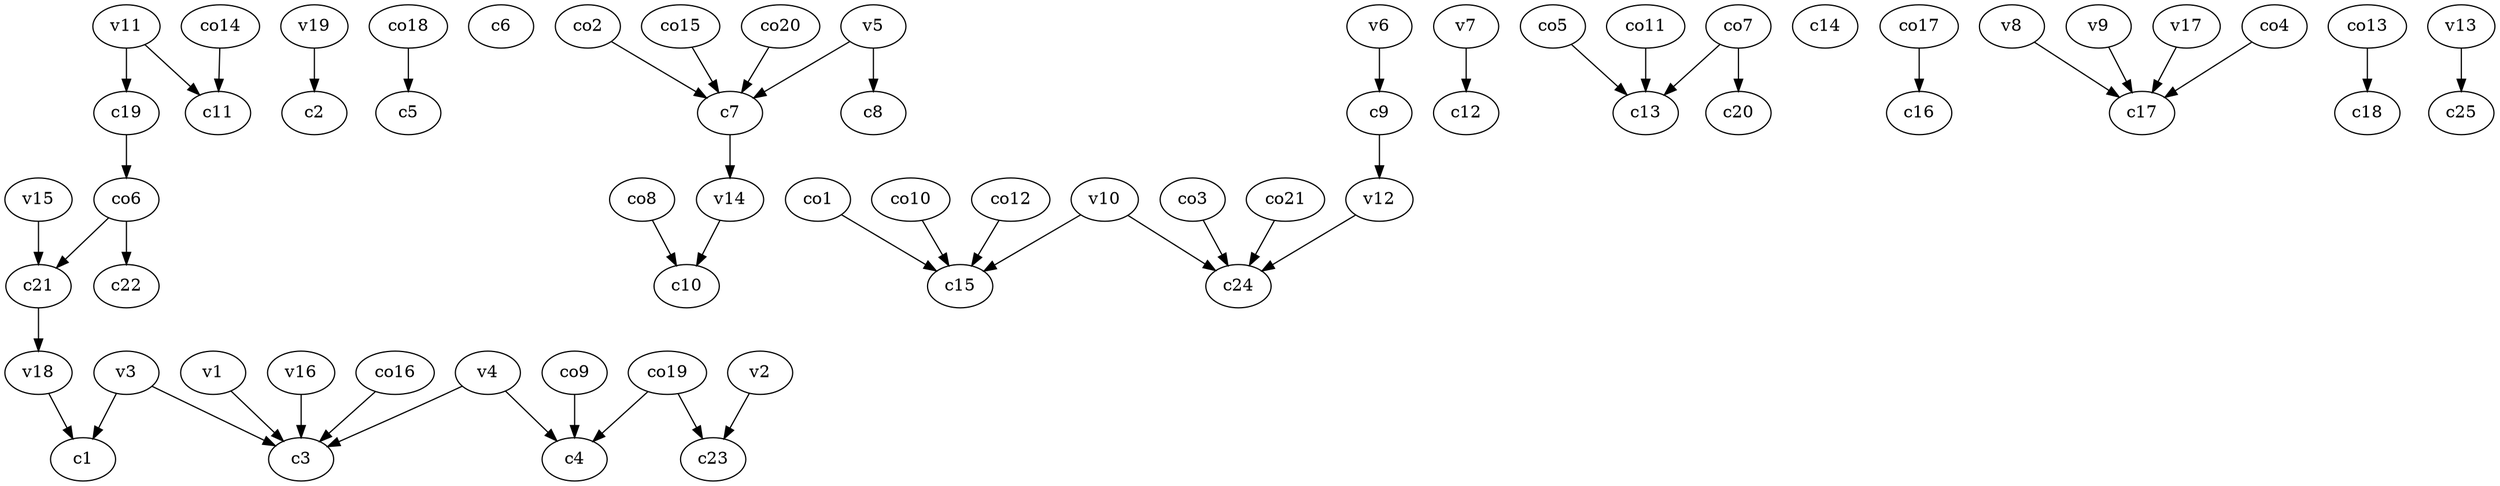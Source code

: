 strict digraph  {
c1;
c2;
c3;
c4;
c5;
c6;
c7;
c8;
c9;
c10;
c11;
c12;
c13;
c14;
c15;
c16;
c17;
c18;
c19;
c20;
c21;
c22;
c23;
c24;
c25;
v1;
v2;
v3;
v4;
v5;
v6;
v7;
v8;
v9;
v10;
v11;
v12;
v13;
v14;
v15;
v16;
v17;
v18;
v19;
co1;
co2;
co3;
co4;
co5;
co6;
co7;
co8;
co9;
co10;
co11;
co12;
co13;
co14;
co15;
co16;
co17;
co18;
co19;
co20;
co21;
c7 -> v14  [weight=1];
c9 -> v12  [weight=1];
c19 -> co6  [weight=1];
c21 -> v18  [weight=1];
v1 -> c3  [weight=1];
v2 -> c23  [weight=1];
v3 -> c3  [weight=1];
v3 -> c1  [weight=1];
v4 -> c3  [weight=1];
v4 -> c4  [weight=1];
v5 -> c8  [weight=1];
v5 -> c7  [weight=1];
v6 -> c9  [weight=1];
v7 -> c12  [weight=1];
v8 -> c17  [weight=1];
v9 -> c17  [weight=1];
v10 -> c24  [weight=1];
v10 -> c15  [weight=1];
v11 -> c11  [weight=1];
v11 -> c19  [weight=1];
v12 -> c24  [weight=1];
v13 -> c25  [weight=1];
v14 -> c10  [weight=1];
v15 -> c21  [weight=1];
v16 -> c3  [weight=1];
v17 -> c17  [weight=1];
v18 -> c1  [weight=1];
v19 -> c2  [weight=1];
co1 -> c15  [weight=1];
co2 -> c7  [weight=1];
co3 -> c24  [weight=1];
co4 -> c17  [weight=1];
co5 -> c13  [weight=1];
co6 -> c22  [weight=1];
co6 -> c21  [weight=1];
co7 -> c13  [weight=1];
co7 -> c20  [weight=1];
co8 -> c10  [weight=1];
co9 -> c4  [weight=1];
co10 -> c15  [weight=1];
co11 -> c13  [weight=1];
co12 -> c15  [weight=1];
co13 -> c18  [weight=1];
co14 -> c11  [weight=1];
co15 -> c7  [weight=1];
co16 -> c3  [weight=1];
co17 -> c16  [weight=1];
co18 -> c5  [weight=1];
co19 -> c4  [weight=1];
co19 -> c23  [weight=1];
co20 -> c7  [weight=1];
co21 -> c24  [weight=1];
}
